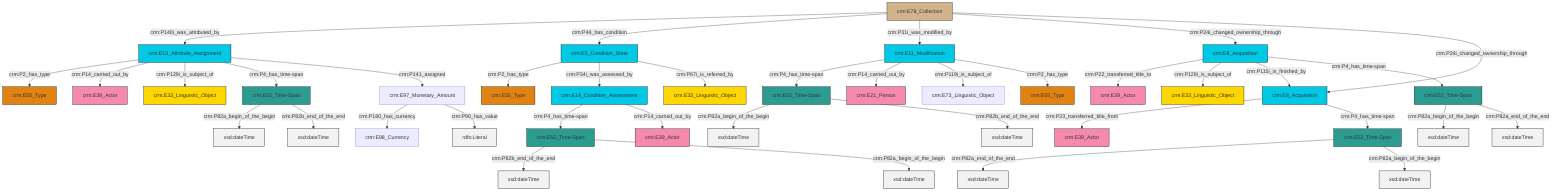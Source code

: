 graph TD
classDef Literal fill:#f2f2f2,stroke:#000000;
classDef CRM_Entity fill:#FFFFFF,stroke:#000000;
classDef Temporal_Entity fill:#00C9E6, stroke:#000000;
classDef Type fill:#E18312, stroke:#000000;
classDef Time-Span fill:#2C9C91, stroke:#000000;
classDef Appellation fill:#FFEB7F, stroke:#000000;
classDef Place fill:#008836, stroke:#000000;
classDef Persistent_Item fill:#B266B2, stroke:#000000;
classDef Conceptual_Object fill:#FFD700, stroke:#000000;
classDef Physical_Thing fill:#D2B48C, stroke:#000000;
classDef Actor fill:#f58aad, stroke:#000000;
classDef PC_Classes fill:#4ce600, stroke:#000000;
classDef Multi fill:#cccccc,stroke:#000000;

2["crm:E8_Acquisition"]:::Temporal_Entity -->|crm:P23_transferred_title_from| 3["crm:E39_Actor"]:::Actor
4["crm:E8_Acquisition"]:::Temporal_Entity -->|crm:P22_transferred_title_to| 5["crm:E39_Actor"]:::Actor
6["crm:E52_Time-Span"]:::Time-Span -->|crm:P82a_end_of_the_end| 7[xsd:dateTime]:::Literal
0["crm:E97_Monetary_Amount"]:::Default -->|crm:P180_has_currency| 8["crm:E98_Currency"]:::Default
11["crm:E78_Collection"]:::Physical_Thing -->|crm:P140i_was_attributed_by| 12["crm:E13_Attribute_Assignment"]:::Temporal_Entity
11["crm:E78_Collection"]:::Physical_Thing -->|crm:P44_has_condition| 15["crm:E3_Condition_State"]:::Temporal_Entity
16["crm:E52_Time-Span"]:::Time-Span -->|crm:P82a_begin_of_the_begin| 18[xsd:dateTime]:::Literal
15["crm:E3_Condition_State"]:::Temporal_Entity -->|crm:P2_has_type| 19["crm:E55_Type"]:::Type
20["crm:E11_Modification"]:::Temporal_Entity -->|crm:P4_has_time-span| 21["crm:E52_Time-Span"]:::Time-Span
11["crm:E78_Collection"]:::Physical_Thing -->|crm:P31i_was_modified_by| 20["crm:E11_Modification"]:::Temporal_Entity
6["crm:E52_Time-Span"]:::Time-Span -->|crm:P82a_begin_of_the_begin| 27[xsd:dateTime]:::Literal
12["crm:E13_Attribute_Assignment"]:::Temporal_Entity -->|crm:P2_has_type| 28["crm:E55_Type"]:::Type
4["crm:E8_Acquisition"]:::Temporal_Entity -->|crm:P129i_is_subject_of| 29["crm:E33_Linguistic_Object"]:::Conceptual_Object
20["crm:E11_Modification"]:::Temporal_Entity -->|crm:P14_carried_out_by| 30["crm:E21_Person"]:::Actor
12["crm:E13_Attribute_Assignment"]:::Temporal_Entity -->|crm:P14_carried_out_by| 32["crm:E39_Actor"]:::Actor
4["crm:E8_Acquisition"]:::Temporal_Entity -->|crm:P115i_is_finished_by| 2["crm:E8_Acquisition"]:::Temporal_Entity
12["crm:E13_Attribute_Assignment"]:::Temporal_Entity -->|crm:P129i_is_subject_of| 9["crm:E33_Linguistic_Object"]:::Conceptual_Object
22["crm:E14_Condition_Assessment"]:::Temporal_Entity -->|crm:P4_has_time-span| 13["crm:E52_Time-Span"]:::Time-Span
15["crm:E3_Condition_State"]:::Temporal_Entity -->|crm:P34i_was_assessed_by| 22["crm:E14_Condition_Assessment"]:::Temporal_Entity
21["crm:E52_Time-Span"]:::Time-Span -->|crm:P82a_begin_of_the_begin| 46[xsd:dateTime]:::Literal
42["crm:E52_Time-Span"]:::Time-Span -->|crm:P82a_begin_of_the_begin| 47[xsd:dateTime]:::Literal
2["crm:E8_Acquisition"]:::Temporal_Entity -->|crm:P4_has_time-span| 6["crm:E52_Time-Span"]:::Time-Span
13["crm:E52_Time-Span"]:::Time-Span -->|crm:P82b_end_of_the_end| 48[xsd:dateTime]:::Literal
42["crm:E52_Time-Span"]:::Time-Span -->|crm:P82b_end_of_the_end| 50[xsd:dateTime]:::Literal
20["crm:E11_Modification"]:::Temporal_Entity -->|crm:P119i_is_subject_of| 51["crm:E73_Linguistic_Object"]:::Default
20["crm:E11_Modification"]:::Temporal_Entity -->|crm:P2_has_type| 24["crm:E55_Type"]:::Type
15["crm:E3_Condition_State"]:::Temporal_Entity -->|crm:P67i_is_referred_by| 44["crm:E33_Linguistic_Object"]:::Conceptual_Object
13["crm:E52_Time-Span"]:::Time-Span -->|crm:P82a_begin_of_the_begin| 54[xsd:dateTime]:::Literal
0["crm:E97_Monetary_Amount"]:::Default -->|crm:P90_has_value| 56[rdfs:Literal]:::Literal
11["crm:E78_Collection"]:::Physical_Thing -->|crm:P24i_changed_ownership_through| 4["crm:E8_Acquisition"]:::Temporal_Entity
11["crm:E78_Collection"]:::Physical_Thing -->|crm:P24i_changed_ownership_through| 2["crm:E8_Acquisition"]:::Temporal_Entity
21["crm:E52_Time-Span"]:::Time-Span -->|crm:P82b_end_of_the_end| 57[xsd:dateTime]:::Literal
22["crm:E14_Condition_Assessment"]:::Temporal_Entity -->|crm:P14_carried_out_by| 33["crm:E39_Actor"]:::Actor
4["crm:E8_Acquisition"]:::Temporal_Entity -->|crm:P4_has_time-span| 16["crm:E52_Time-Span"]:::Time-Span
12["crm:E13_Attribute_Assignment"]:::Temporal_Entity -->|crm:P4_has_time-span| 42["crm:E52_Time-Span"]:::Time-Span
12["crm:E13_Attribute_Assignment"]:::Temporal_Entity -->|crm:P141_assigned| 0["crm:E97_Monetary_Amount"]:::Default
16["crm:E52_Time-Span"]:::Time-Span -->|crm:P82a_end_of_the_end| 61[xsd:dateTime]:::Literal